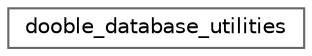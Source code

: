 digraph "Graphical Class Hierarchy"
{
 // LATEX_PDF_SIZE
  bgcolor="transparent";
  edge [fontname=Helvetica,fontsize=10,labelfontname=Helvetica,labelfontsize=10];
  node [fontname=Helvetica,fontsize=10,shape=box,height=0.2,width=0.4];
  rankdir="LR";
  Node0 [id="Node000000",label="dooble_database_utilities",height=0.2,width=0.4,color="grey40", fillcolor="white", style="filled",URL="$classdooble__database__utilities.html",tooltip=" "];
}
